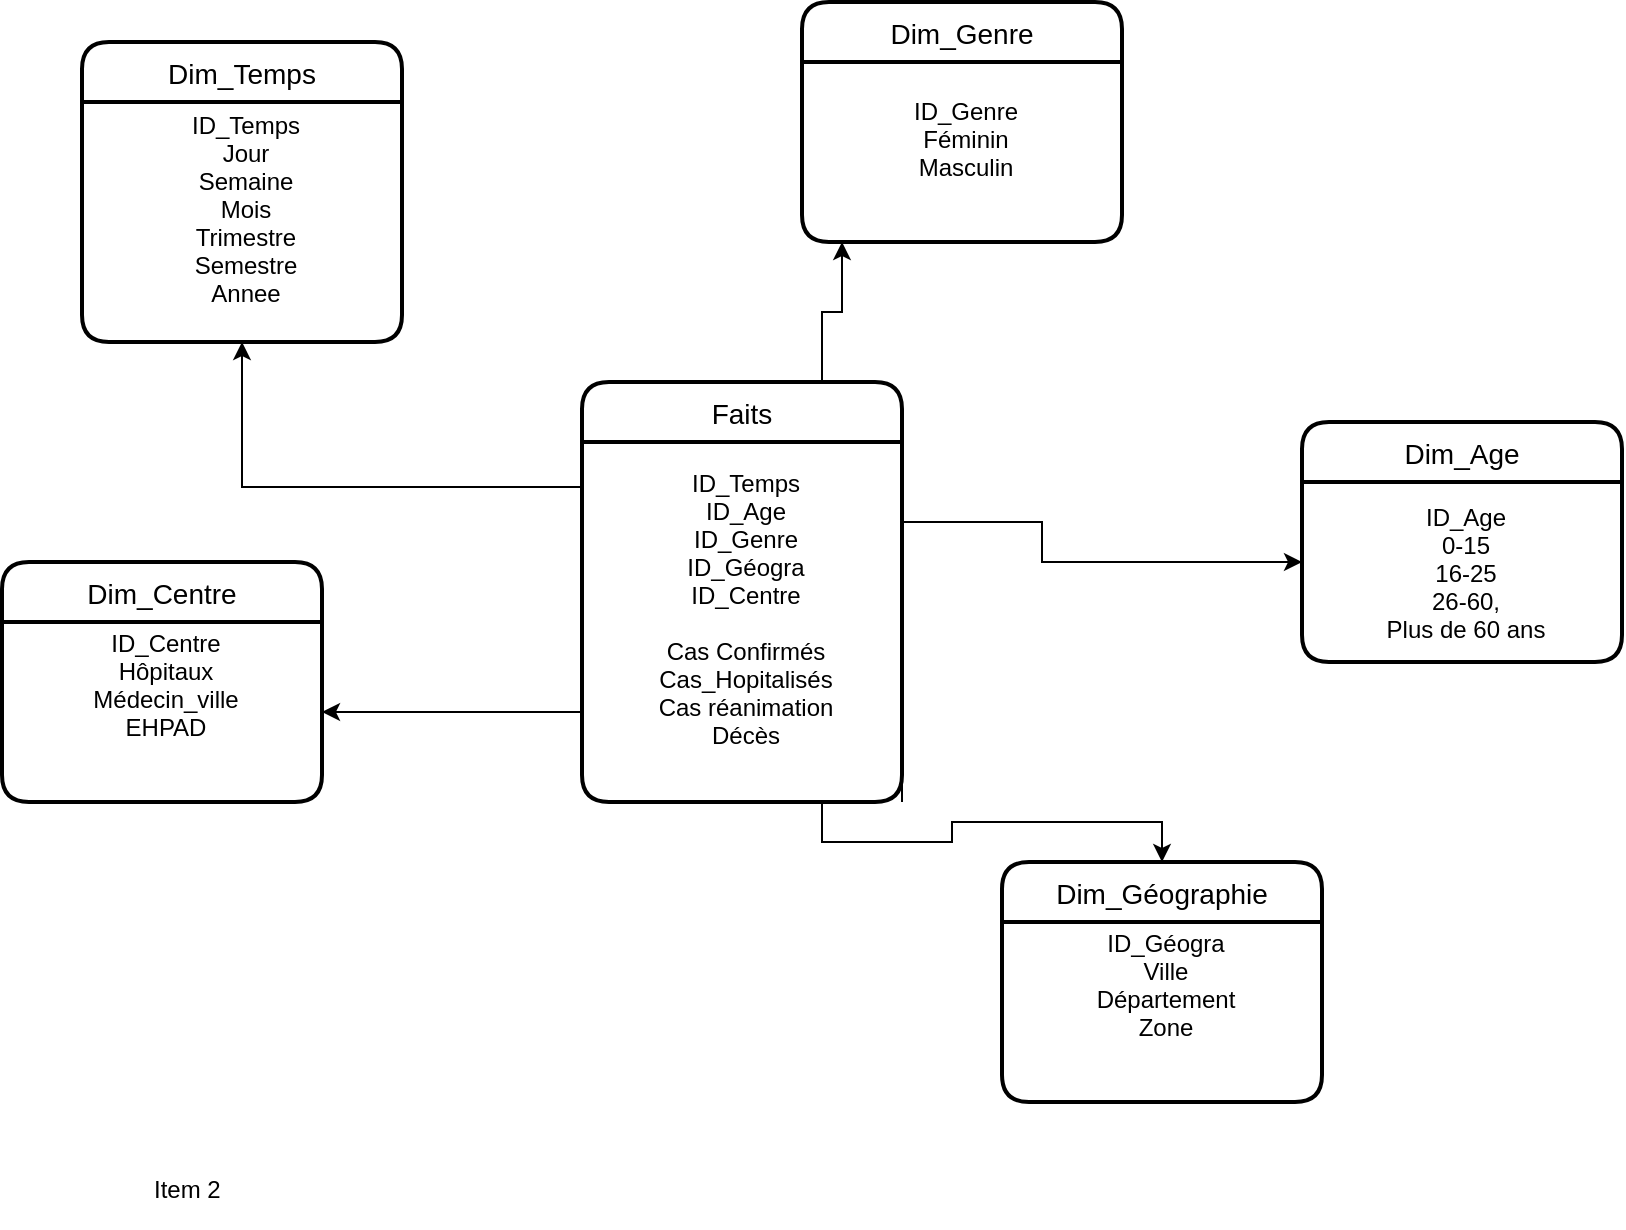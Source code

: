 <mxfile version="14.2.5" type="github">
  <diagram id="R2lEEEUBdFMjLlhIrx00" name="Page-1">
    <mxGraphModel dx="1025" dy="1670" grid="1" gridSize="10" guides="1" tooltips="1" connect="1" arrows="1" fold="1" page="1" pageScale="1" pageWidth="850" pageHeight="1100" math="0" shadow="0" extFonts="Permanent Marker^https://fonts.googleapis.com/css?family=Permanent+Marker">
      <root>
        <mxCell id="0" />
        <mxCell id="1" parent="0" />
        <mxCell id="ax13fasfTvD9CHcGZT5u-60" style="edgeStyle=orthogonalEdgeStyle;rounded=0;orthogonalLoop=1;jettySize=auto;html=1;exitX=0;exitY=0.25;exitDx=0;exitDy=0;" edge="1" parent="1" source="ax13fasfTvD9CHcGZT5u-33" target="ax13fasfTvD9CHcGZT5u-47">
          <mxGeometry relative="1" as="geometry" />
        </mxCell>
        <mxCell id="ax13fasfTvD9CHcGZT5u-65" style="edgeStyle=orthogonalEdgeStyle;rounded=0;orthogonalLoop=1;jettySize=auto;html=1;exitX=0.75;exitY=0;exitDx=0;exitDy=0;entryX=0.125;entryY=1;entryDx=0;entryDy=0;entryPerimeter=0;" edge="1" parent="1" source="ax13fasfTvD9CHcGZT5u-33" target="ax13fasfTvD9CHcGZT5u-41">
          <mxGeometry relative="1" as="geometry" />
        </mxCell>
        <mxCell id="ax13fasfTvD9CHcGZT5u-33" value="Faits" style="swimlane;childLayout=stackLayout;horizontal=1;startSize=30;horizontalStack=0;rounded=1;fontSize=14;fontStyle=0;strokeWidth=2;resizeParent=0;resizeLast=1;shadow=0;dashed=0;align=center;" vertex="1" parent="1">
          <mxGeometry x="320" y="130" width="160" height="210" as="geometry" />
        </mxCell>
        <mxCell id="ax13fasfTvD9CHcGZT5u-34" value="&#xa;&#xa;&#xa;&#xa;ID_Temps&#xa;ID_Age&#xa;ID_Genre&#xa;ID_Géogra&#xa;ID_Centre&#xa;&#xa;Cas Confirmés&#xa;Cas_Hopitalisés&#xa;Cas réanimation&#xa;Décès&#xa;&#xa;&#xa;&#xa;&#xa;" style="align=center;strokeColor=none;fillColor=none;spacingLeft=4;fontSize=12;verticalAlign=middle;resizable=0;rotatable=0;part=1;" vertex="1" parent="ax13fasfTvD9CHcGZT5u-33">
          <mxGeometry y="30" width="160" height="180" as="geometry" />
        </mxCell>
        <mxCell id="ax13fasfTvD9CHcGZT5u-29" value="Item 2" style="text;strokeColor=none;fillColor=none;spacingLeft=4;spacingRight=4;overflow=hidden;rotatable=0;points=[[0,0.5],[1,0.5]];portConstraint=eastwest;fontSize=12;" vertex="1" parent="1">
          <mxGeometry x="100" y="520" width="160" height="30" as="geometry" />
        </mxCell>
        <mxCell id="ax13fasfTvD9CHcGZT5u-40" value="Dim_Genre" style="swimlane;childLayout=stackLayout;horizontal=1;startSize=30;horizontalStack=0;rounded=1;fontSize=14;fontStyle=0;strokeWidth=2;resizeParent=0;resizeLast=1;shadow=0;dashed=0;align=center;" vertex="1" parent="1">
          <mxGeometry x="430" y="-60" width="160" height="120" as="geometry" />
        </mxCell>
        <mxCell id="ax13fasfTvD9CHcGZT5u-41" value="ID_Genre&#xa;Féminin&#xa;Masculin&#xa;" style="align=center;strokeColor=none;fillColor=none;spacingLeft=4;fontSize=12;verticalAlign=middle;resizable=0;rotatable=0;part=1;" vertex="1" parent="ax13fasfTvD9CHcGZT5u-40">
          <mxGeometry y="30" width="160" height="90" as="geometry" />
        </mxCell>
        <mxCell id="ax13fasfTvD9CHcGZT5u-42" value="Dim_Géographie" style="swimlane;childLayout=stackLayout;horizontal=1;startSize=30;horizontalStack=0;rounded=1;fontSize=14;fontStyle=0;strokeWidth=2;resizeParent=0;resizeLast=1;shadow=0;dashed=0;align=center;" vertex="1" parent="1">
          <mxGeometry x="530" y="370" width="160" height="120" as="geometry" />
        </mxCell>
        <mxCell id="ax13fasfTvD9CHcGZT5u-43" value="ID_Géogra&#xa;Ville&#xa;Département&#xa;Zone&#xa;&#xa;" style="align=center;strokeColor=none;fillColor=none;spacingLeft=4;fontSize=12;verticalAlign=middle;resizable=0;rotatable=0;part=1;" vertex="1" parent="ax13fasfTvD9CHcGZT5u-42">
          <mxGeometry y="30" width="160" height="90" as="geometry" />
        </mxCell>
        <mxCell id="ax13fasfTvD9CHcGZT5u-46" value="Dim_Temps" style="swimlane;childLayout=stackLayout;horizontal=1;startSize=30;horizontalStack=0;rounded=1;fontSize=14;fontStyle=0;strokeWidth=2;resizeParent=0;resizeLast=1;shadow=0;dashed=0;align=center;verticalAlign=middle;" vertex="1" parent="1">
          <mxGeometry x="70" y="-40" width="160" height="150" as="geometry" />
        </mxCell>
        <mxCell id="ax13fasfTvD9CHcGZT5u-47" value="ID_Temps&#xa;Jour&#xa;Semaine&#xa;Mois&#xa;Trimestre&#xa;Semestre&#xa;Annee&#xa;" style="align=center;strokeColor=none;fillColor=none;spacingLeft=4;fontSize=12;verticalAlign=middle;resizable=0;rotatable=0;part=1;" vertex="1" parent="ax13fasfTvD9CHcGZT5u-46">
          <mxGeometry y="30" width="160" height="120" as="geometry" />
        </mxCell>
        <mxCell id="ax13fasfTvD9CHcGZT5u-48" value="Dim_Age" style="swimlane;childLayout=stackLayout;horizontal=1;startSize=30;horizontalStack=0;rounded=1;fontSize=14;fontStyle=0;strokeWidth=2;resizeParent=0;resizeLast=1;shadow=0;dashed=0;align=center;" vertex="1" parent="1">
          <mxGeometry x="680" y="150" width="160" height="120" as="geometry" />
        </mxCell>
        <mxCell id="ax13fasfTvD9CHcGZT5u-49" value="ID_Age&#xa;0-15&#xa; 16-25&#xa; 26-60,&#xa;Plus de 60 ans" style="align=center;strokeColor=none;fillColor=none;spacingLeft=4;fontSize=12;verticalAlign=middle;resizable=0;rotatable=0;part=1;" vertex="1" parent="ax13fasfTvD9CHcGZT5u-48">
          <mxGeometry y="30" width="160" height="90" as="geometry" />
        </mxCell>
        <mxCell id="ax13fasfTvD9CHcGZT5u-50" value="Dim_Centre" style="swimlane;childLayout=stackLayout;horizontal=1;startSize=30;horizontalStack=0;rounded=1;fontSize=14;fontStyle=0;strokeWidth=2;resizeParent=0;resizeLast=1;shadow=0;dashed=0;align=center;" vertex="1" parent="1">
          <mxGeometry x="30" y="220" width="160" height="120" as="geometry" />
        </mxCell>
        <mxCell id="ax13fasfTvD9CHcGZT5u-51" value="ID_Centre&#xa;Hôpitaux&#xa;Médecin_ville&#xa;EHPAD&#xa;&#xa;" style="align=center;strokeColor=none;fillColor=none;spacingLeft=4;fontSize=12;verticalAlign=middle;resizable=0;rotatable=0;part=1;" vertex="1" parent="ax13fasfTvD9CHcGZT5u-50">
          <mxGeometry y="30" width="160" height="90" as="geometry" />
        </mxCell>
        <mxCell id="ax13fasfTvD9CHcGZT5u-57" style="edgeStyle=orthogonalEdgeStyle;rounded=0;orthogonalLoop=1;jettySize=auto;html=1;exitX=1;exitY=1;exitDx=0;exitDy=0;" edge="1" parent="1" source="ax13fasfTvD9CHcGZT5u-34" target="ax13fasfTvD9CHcGZT5u-49">
          <mxGeometry relative="1" as="geometry">
            <Array as="points">
              <mxPoint x="480" y="200" />
              <mxPoint x="550" y="200" />
              <mxPoint x="550" y="220" />
            </Array>
          </mxGeometry>
        </mxCell>
        <mxCell id="ax13fasfTvD9CHcGZT5u-58" style="edgeStyle=orthogonalEdgeStyle;rounded=0;orthogonalLoop=1;jettySize=auto;html=1;exitX=0.75;exitY=1;exitDx=0;exitDy=0;" edge="1" parent="1" source="ax13fasfTvD9CHcGZT5u-34" target="ax13fasfTvD9CHcGZT5u-42">
          <mxGeometry relative="1" as="geometry" />
        </mxCell>
        <mxCell id="ax13fasfTvD9CHcGZT5u-62" style="edgeStyle=orthogonalEdgeStyle;rounded=0;orthogonalLoop=1;jettySize=auto;html=1;exitX=0;exitY=0.75;exitDx=0;exitDy=0;" edge="1" parent="1" source="ax13fasfTvD9CHcGZT5u-34" target="ax13fasfTvD9CHcGZT5u-51">
          <mxGeometry relative="1" as="geometry" />
        </mxCell>
      </root>
    </mxGraphModel>
  </diagram>
</mxfile>
